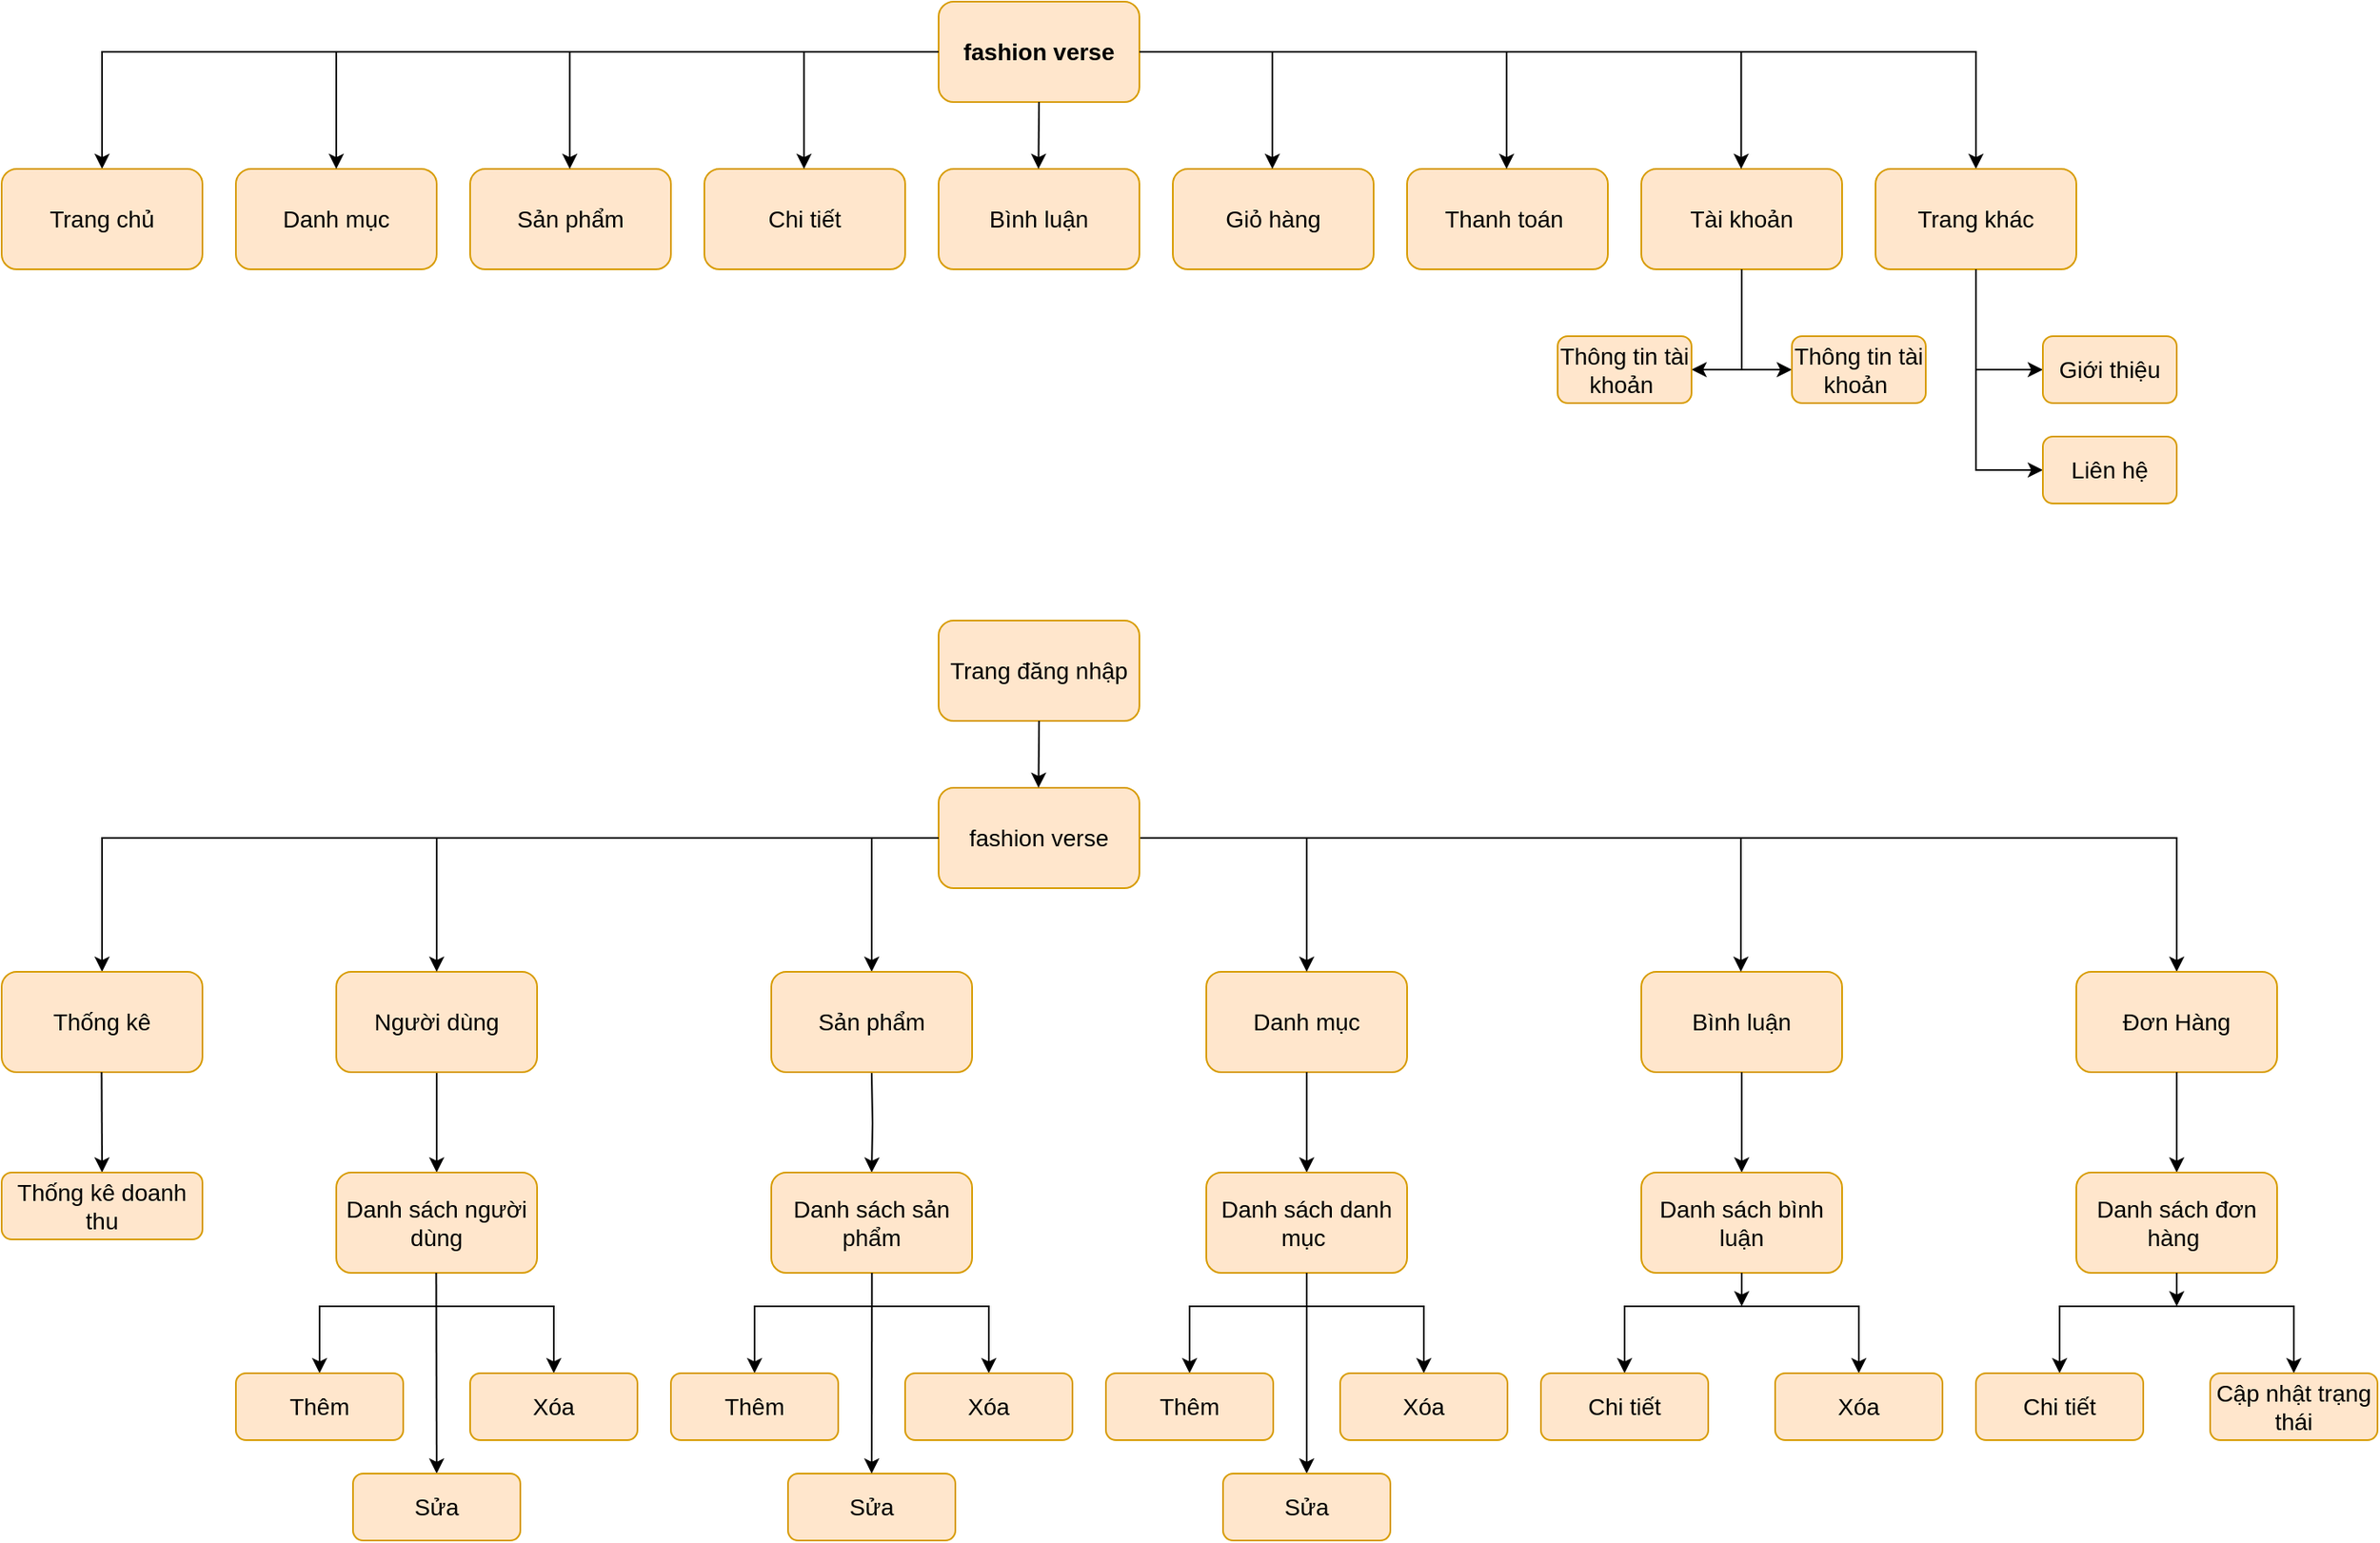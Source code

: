 <mxfile version="25.0.3">
  <diagram id="prtHgNgQTEPvFCAcTncT" name="Page-1">
    <mxGraphModel dx="1744" dy="911" grid="1" gridSize="10" guides="1" tooltips="1" connect="1" arrows="1" fold="1" page="1" pageScale="1" pageWidth="3300" pageHeight="4681" background="none" math="0" shadow="0">
      <root>
        <mxCell id="0" />
        <mxCell id="1" parent="0" />
        <mxCell id="NhmMuveX9BDLbL9c3R6i-1" value="fashion verse" style="rounded=1;whiteSpace=wrap;html=1;labelBackgroundColor=none;fillColor=#ffe6cc;strokeColor=#d79b00;fontStyle=1;fontSize=14;align=center;" parent="1" vertex="1">
          <mxGeometry x="580" y="20" width="120" height="60" as="geometry" />
        </mxCell>
        <mxCell id="NhmMuveX9BDLbL9c3R6i-2" value="" style="endArrow=classic;html=1;rounded=0;exitX=0;exitY=0.5;exitDx=0;exitDy=0;entryX=0.5;entryY=0;entryDx=0;entryDy=0;labelBackgroundColor=none;fontColor=default;fontSize=14;align=center;" parent="1" source="NhmMuveX9BDLbL9c3R6i-1" target="NhmMuveX9BDLbL9c3R6i-3" edge="1">
          <mxGeometry width="50" height="50" relative="1" as="geometry">
            <mxPoint x="280" y="180" as="sourcePoint" />
            <mxPoint x="40" y="120" as="targetPoint" />
            <Array as="points">
              <mxPoint x="80" y="50" />
            </Array>
          </mxGeometry>
        </mxCell>
        <mxCell id="NhmMuveX9BDLbL9c3R6i-3" value="Trang chủ" style="rounded=1;whiteSpace=wrap;html=1;labelBackgroundColor=none;fillColor=#ffe6cc;strokeColor=#d79b00;fontSize=14;align=center;" parent="1" vertex="1">
          <mxGeometry x="20" y="120" width="120" height="60" as="geometry" />
        </mxCell>
        <mxCell id="NhmMuveX9BDLbL9c3R6i-4" value="Sản phẩm" style="rounded=1;whiteSpace=wrap;html=1;labelBackgroundColor=none;fillColor=#ffe6cc;strokeColor=#d79b00;fontSize=14;align=center;" parent="1" vertex="1">
          <mxGeometry x="300" y="120" width="120" height="60" as="geometry" />
        </mxCell>
        <mxCell id="NhmMuveX9BDLbL9c3R6i-5" value="Danh mục" style="rounded=1;whiteSpace=wrap;html=1;labelBackgroundColor=none;fillColor=#ffe6cc;strokeColor=#d79b00;fontSize=14;align=center;" parent="1" vertex="1">
          <mxGeometry x="160" y="120" width="120" height="60" as="geometry" />
        </mxCell>
        <mxCell id="NhmMuveX9BDLbL9c3R6i-6" value="Chi tiết" style="rounded=1;whiteSpace=wrap;html=1;labelBackgroundColor=none;fillColor=#ffe6cc;strokeColor=#d79b00;fontSize=14;align=center;" parent="1" vertex="1">
          <mxGeometry x="440" y="120" width="120" height="60" as="geometry" />
        </mxCell>
        <mxCell id="NhmMuveX9BDLbL9c3R6i-7" value="Bình luận" style="rounded=1;whiteSpace=wrap;html=1;labelBackgroundColor=none;fillColor=#ffe6cc;strokeColor=#d79b00;fontSize=14;align=center;" parent="1" vertex="1">
          <mxGeometry x="580" y="120" width="120" height="60" as="geometry" />
        </mxCell>
        <mxCell id="NhmMuveX9BDLbL9c3R6i-8" value="Giỏ hàng" style="rounded=1;whiteSpace=wrap;html=1;labelBackgroundColor=none;fillColor=#ffe6cc;strokeColor=#d79b00;fontSize=14;align=center;" parent="1" vertex="1">
          <mxGeometry x="720" y="120" width="120" height="60" as="geometry" />
        </mxCell>
        <mxCell id="NhmMuveX9BDLbL9c3R6i-9" value="Thanh toán&amp;nbsp;" style="rounded=1;whiteSpace=wrap;html=1;labelBackgroundColor=none;fillColor=#ffe6cc;strokeColor=#d79b00;fontSize=14;align=center;" parent="1" vertex="1">
          <mxGeometry x="860" y="120" width="120" height="60" as="geometry" />
        </mxCell>
        <mxCell id="NhmMuveX9BDLbL9c3R6i-11" value="&lt;span style=&quot;&quot;&gt;Tài khoản&lt;/span&gt;" style="rounded=1;whiteSpace=wrap;html=1;labelBackgroundColor=none;fillColor=#ffe6cc;strokeColor=#d79b00;fontSize=14;align=center;" parent="1" vertex="1">
          <mxGeometry x="1000" y="120" width="120" height="60" as="geometry" />
        </mxCell>
        <mxCell id="NhmMuveX9BDLbL9c3R6i-14" value="" style="endArrow=classic;html=1;rounded=0;entryX=0.5;entryY=0;entryDx=0;entryDy=0;labelBackgroundColor=none;fontColor=default;fontSize=14;align=center;" parent="1" target="NhmMuveX9BDLbL9c3R6i-5" edge="1">
          <mxGeometry width="50" height="50" relative="1" as="geometry">
            <mxPoint x="220" y="50" as="sourcePoint" />
            <mxPoint x="600" y="140" as="targetPoint" />
          </mxGeometry>
        </mxCell>
        <mxCell id="NhmMuveX9BDLbL9c3R6i-15" value="" style="endArrow=classic;html=1;rounded=0;entryX=0.5;entryY=0;entryDx=0;entryDy=0;labelBackgroundColor=none;fontColor=default;fontSize=14;align=center;" parent="1" edge="1">
          <mxGeometry width="50" height="50" relative="1" as="geometry">
            <mxPoint x="359.55" y="50" as="sourcePoint" />
            <mxPoint x="359.55" y="120" as="targetPoint" />
          </mxGeometry>
        </mxCell>
        <mxCell id="NhmMuveX9BDLbL9c3R6i-16" value="" style="endArrow=classic;html=1;rounded=0;entryX=0.5;entryY=0;entryDx=0;entryDy=0;labelBackgroundColor=none;fontColor=default;fontSize=14;align=center;" parent="1" edge="1">
          <mxGeometry width="50" height="50" relative="1" as="geometry">
            <mxPoint x="499.55" y="50" as="sourcePoint" />
            <mxPoint x="499.55" y="120" as="targetPoint" />
          </mxGeometry>
        </mxCell>
        <mxCell id="NhmMuveX9BDLbL9c3R6i-17" value="" style="endArrow=classic;html=1;rounded=0;entryX=0.5;entryY=0;entryDx=0;entryDy=0;labelBackgroundColor=none;fontColor=default;fontSize=14;align=center;" parent="1" edge="1">
          <mxGeometry width="50" height="50" relative="1" as="geometry">
            <mxPoint x="640" y="80" as="sourcePoint" />
            <mxPoint x="639.69" y="120" as="targetPoint" />
          </mxGeometry>
        </mxCell>
        <mxCell id="NhmMuveX9BDLbL9c3R6i-18" value="" style="endArrow=classic;html=1;rounded=0;exitX=1;exitY=0.5;exitDx=0;exitDy=0;entryX=0.5;entryY=0;entryDx=0;entryDy=0;labelBackgroundColor=none;fontColor=default;fontSize=14;align=center;" parent="1" source="NhmMuveX9BDLbL9c3R6i-1" target="NhmMuveX9BDLbL9c3R6i-22" edge="1">
          <mxGeometry width="50" height="50" relative="1" as="geometry">
            <mxPoint x="590" y="60" as="sourcePoint" />
            <mxPoint x="90" y="130" as="targetPoint" />
            <Array as="points">
              <mxPoint x="1200" y="50" />
            </Array>
          </mxGeometry>
        </mxCell>
        <mxCell id="NhmMuveX9BDLbL9c3R6i-19" value="" style="endArrow=classic;html=1;rounded=0;entryX=0.5;entryY=0;entryDx=0;entryDy=0;labelBackgroundColor=none;fontColor=default;fontSize=14;align=center;" parent="1" edge="1">
          <mxGeometry width="50" height="50" relative="1" as="geometry">
            <mxPoint x="779.47" y="50" as="sourcePoint" />
            <mxPoint x="779.47" y="120" as="targetPoint" />
          </mxGeometry>
        </mxCell>
        <mxCell id="NhmMuveX9BDLbL9c3R6i-21" value="" style="endArrow=classic;html=1;rounded=0;entryX=0.5;entryY=0;entryDx=0;entryDy=0;labelBackgroundColor=none;fontColor=default;fontSize=14;align=center;" parent="1" edge="1">
          <mxGeometry width="50" height="50" relative="1" as="geometry">
            <mxPoint x="919.47" y="50" as="sourcePoint" />
            <mxPoint x="919.47" y="120" as="targetPoint" />
          </mxGeometry>
        </mxCell>
        <mxCell id="NhmMuveX9BDLbL9c3R6i-22" value="&lt;div style=&quot;&quot;&gt;&lt;span style=&quot;background-color: initial;&quot;&gt;Trang khác&lt;/span&gt;&lt;/div&gt;" style="rounded=1;whiteSpace=wrap;html=1;labelBackgroundColor=none;fillColor=#ffe6cc;strokeColor=#d79b00;fontSize=14;align=center;" parent="1" vertex="1">
          <mxGeometry x="1140" y="120" width="120" height="60" as="geometry" />
        </mxCell>
        <mxCell id="NhmMuveX9BDLbL9c3R6i-23" value="" style="endArrow=classic;html=1;rounded=0;entryX=0.5;entryY=0;entryDx=0;entryDy=0;labelBackgroundColor=none;fontColor=default;fontSize=14;align=center;" parent="1" edge="1">
          <mxGeometry width="50" height="50" relative="1" as="geometry">
            <mxPoint x="1059.7" y="50" as="sourcePoint" />
            <mxPoint x="1059.7" y="120" as="targetPoint" />
          </mxGeometry>
        </mxCell>
        <mxCell id="P_rpxnQvKxFGcnmbpjbn-1" value="" style="endArrow=classic;html=1;rounded=0;exitX=0.5;exitY=1;exitDx=0;exitDy=0;entryX=0;entryY=0.5;entryDx=0;entryDy=0;fontSize=14;align=center;" edge="1" parent="1" source="NhmMuveX9BDLbL9c3R6i-22" target="P_rpxnQvKxFGcnmbpjbn-2">
          <mxGeometry width="50" height="50" relative="1" as="geometry">
            <mxPoint x="1200" y="220" as="sourcePoint" />
            <mxPoint x="1200" y="280" as="targetPoint" />
            <Array as="points">
              <mxPoint x="1200" y="240" />
            </Array>
          </mxGeometry>
        </mxCell>
        <mxCell id="P_rpxnQvKxFGcnmbpjbn-2" value="&lt;div style=&quot;&quot;&gt;&lt;span style=&quot;background-color: initial;&quot;&gt;Giới thiệu&lt;/span&gt;&lt;/div&gt;" style="rounded=1;whiteSpace=wrap;html=1;labelBackgroundColor=none;fillColor=#ffe6cc;strokeColor=#d79b00;fontSize=14;align=center;" vertex="1" parent="1">
          <mxGeometry x="1240" y="220" width="80" height="40" as="geometry" />
        </mxCell>
        <mxCell id="P_rpxnQvKxFGcnmbpjbn-3" value="" style="endArrow=classic;html=1;rounded=0;entryX=0;entryY=0.5;entryDx=0;entryDy=0;fontSize=14;align=center;" edge="1" parent="1" target="P_rpxnQvKxFGcnmbpjbn-4">
          <mxGeometry width="50" height="50" relative="1" as="geometry">
            <mxPoint x="1200" y="240" as="sourcePoint" />
            <mxPoint x="1199.82" y="340" as="targetPoint" />
            <Array as="points">
              <mxPoint x="1200" y="300" />
            </Array>
          </mxGeometry>
        </mxCell>
        <mxCell id="P_rpxnQvKxFGcnmbpjbn-4" value="Liên hệ" style="rounded=1;whiteSpace=wrap;html=1;labelBackgroundColor=none;fillColor=#ffe6cc;strokeColor=#d79b00;fontSize=14;align=center;" vertex="1" parent="1">
          <mxGeometry x="1240" y="280" width="80" height="40" as="geometry" />
        </mxCell>
        <mxCell id="P_rpxnQvKxFGcnmbpjbn-87" value="" style="edgeStyle=orthogonalEdgeStyle;rounded=0;orthogonalLoop=1;jettySize=auto;html=1;entryX=0.5;entryY=0;entryDx=0;entryDy=0;exitX=0.5;exitY=1;exitDx=0;exitDy=0;fontSize=14;align=center;" edge="1" parent="1" source="P_rpxnQvKxFGcnmbpjbn-29" target="P_rpxnQvKxFGcnmbpjbn-60">
          <mxGeometry relative="1" as="geometry">
            <mxPoint x="360" y="660" as="sourcePoint" />
          </mxGeometry>
        </mxCell>
        <mxCell id="P_rpxnQvKxFGcnmbpjbn-29" value="Người dùng" style="rounded=1;whiteSpace=wrap;html=1;labelBackgroundColor=none;fillColor=#ffe6cc;strokeColor=#d79b00;fontSize=14;align=center;" vertex="1" parent="1">
          <mxGeometry x="220" y="600" width="120" height="60" as="geometry" />
        </mxCell>
        <mxCell id="P_rpxnQvKxFGcnmbpjbn-33" value="Danh mục" style="rounded=1;whiteSpace=wrap;html=1;labelBackgroundColor=none;fillColor=#ffe6cc;strokeColor=#d79b00;fontSize=14;align=center;" vertex="1" parent="1">
          <mxGeometry x="740" y="600" width="120" height="60" as="geometry" />
        </mxCell>
        <mxCell id="P_rpxnQvKxFGcnmbpjbn-35" value="&lt;span style=&quot;&quot;&gt;Bình luận&lt;/span&gt;" style="rounded=1;whiteSpace=wrap;html=1;labelBackgroundColor=none;fillColor=#ffe6cc;strokeColor=#d79b00;fontSize=14;align=center;" vertex="1" parent="1">
          <mxGeometry x="1000" y="600" width="120" height="60" as="geometry" />
        </mxCell>
        <mxCell id="P_rpxnQvKxFGcnmbpjbn-37" value="" style="endArrow=classic;html=1;rounded=0;entryX=0.5;entryY=0;entryDx=0;entryDy=0;labelBackgroundColor=none;fontColor=default;fontSize=14;align=center;" edge="1" parent="1" target="P_rpxnQvKxFGcnmbpjbn-29">
          <mxGeometry width="50" height="50" relative="1" as="geometry">
            <mxPoint x="280" y="520" as="sourcePoint" />
            <mxPoint x="359.55" y="590" as="targetPoint" />
          </mxGeometry>
        </mxCell>
        <mxCell id="P_rpxnQvKxFGcnmbpjbn-38" value="" style="endArrow=classic;html=1;rounded=0;entryX=0.5;entryY=0;entryDx=0;entryDy=0;labelBackgroundColor=none;fontColor=default;fontSize=14;align=center;" edge="1" parent="1" target="P_rpxnQvKxFGcnmbpjbn-103">
          <mxGeometry width="50" height="50" relative="1" as="geometry">
            <mxPoint x="540" y="520" as="sourcePoint" />
            <mxPoint x="499.55" y="590" as="targetPoint" />
          </mxGeometry>
        </mxCell>
        <mxCell id="P_rpxnQvKxFGcnmbpjbn-40" value="" style="endArrow=classic;html=1;rounded=0;exitX=1;exitY=0.5;exitDx=0;exitDy=0;entryX=0.5;entryY=0;entryDx=0;entryDy=0;labelBackgroundColor=none;fontColor=default;fontSize=14;align=center;" edge="1" parent="1" target="P_rpxnQvKxFGcnmbpjbn-141">
          <mxGeometry width="50" height="50" relative="1" as="geometry">
            <mxPoint x="700" y="520" as="sourcePoint" />
            <mxPoint x="90" y="600" as="targetPoint" />
            <Array as="points">
              <mxPoint x="1320" y="520" />
            </Array>
          </mxGeometry>
        </mxCell>
        <mxCell id="P_rpxnQvKxFGcnmbpjbn-41" value="" style="endArrow=classic;html=1;rounded=0;entryX=0.5;entryY=0;entryDx=0;entryDy=0;labelBackgroundColor=none;fontColor=default;fontSize=14;align=center;" edge="1" parent="1" target="P_rpxnQvKxFGcnmbpjbn-33">
          <mxGeometry width="50" height="50" relative="1" as="geometry">
            <mxPoint x="800" y="520" as="sourcePoint" />
            <mxPoint x="779.47" y="590" as="targetPoint" />
          </mxGeometry>
        </mxCell>
        <mxCell id="P_rpxnQvKxFGcnmbpjbn-49" value="fashion verse" style="rounded=1;whiteSpace=wrap;html=1;labelBackgroundColor=none;fillColor=#ffe6cc;strokeColor=#d79b00;fontSize=14;align=center;" vertex="1" parent="1">
          <mxGeometry x="580" y="490" width="120" height="60" as="geometry" />
        </mxCell>
        <mxCell id="P_rpxnQvKxFGcnmbpjbn-50" value="Trang đăng nhập" style="rounded=1;whiteSpace=wrap;html=1;labelBackgroundColor=none;fillColor=#ffe6cc;strokeColor=#d79b00;fontSize=14;align=center;" vertex="1" parent="1">
          <mxGeometry x="580" y="390" width="120" height="60" as="geometry" />
        </mxCell>
        <mxCell id="P_rpxnQvKxFGcnmbpjbn-51" value="" style="endArrow=classic;html=1;rounded=0;entryX=0.5;entryY=0;entryDx=0;entryDy=0;labelBackgroundColor=none;fontColor=default;fontSize=14;align=center;" edge="1" parent="1">
          <mxGeometry width="50" height="50" relative="1" as="geometry">
            <mxPoint x="640.03" y="450" as="sourcePoint" />
            <mxPoint x="639.72" y="490" as="targetPoint" />
          </mxGeometry>
        </mxCell>
        <mxCell id="P_rpxnQvKxFGcnmbpjbn-53" value="" style="endArrow=classic;html=1;rounded=0;exitX=0;exitY=0.5;exitDx=0;exitDy=0;labelBackgroundColor=none;fontColor=default;fontSize=14;align=center;" edge="1" parent="1" source="P_rpxnQvKxFGcnmbpjbn-49">
          <mxGeometry width="50" height="50" relative="1" as="geometry">
            <mxPoint x="140" y="480" as="sourcePoint" />
            <mxPoint x="80" y="600" as="targetPoint" />
            <Array as="points">
              <mxPoint x="80" y="520" />
            </Array>
          </mxGeometry>
        </mxCell>
        <mxCell id="P_rpxnQvKxFGcnmbpjbn-54" value="Thống kê" style="rounded=1;whiteSpace=wrap;html=1;labelBackgroundColor=none;fillColor=#ffe6cc;strokeColor=#d79b00;fontSize=14;align=center;" vertex="1" parent="1">
          <mxGeometry x="20" y="600" width="120" height="60" as="geometry" />
        </mxCell>
        <mxCell id="P_rpxnQvKxFGcnmbpjbn-56" value="" style="endArrow=classic;html=1;rounded=0;labelBackgroundColor=none;fontColor=default;fontSize=14;align=center;" edge="1" parent="1">
          <mxGeometry width="50" height="50" relative="1" as="geometry">
            <mxPoint x="79.72" y="660" as="sourcePoint" />
            <mxPoint x="80" y="720" as="targetPoint" />
          </mxGeometry>
        </mxCell>
        <mxCell id="P_rpxnQvKxFGcnmbpjbn-57" value="Thống kê doanh thu" style="rounded=1;whiteSpace=wrap;html=1;labelBackgroundColor=none;fillColor=#ffe6cc;strokeColor=#d79b00;fontSize=14;align=center;" vertex="1" parent="1">
          <mxGeometry x="20" y="720" width="120" height="40" as="geometry" />
        </mxCell>
        <mxCell id="P_rpxnQvKxFGcnmbpjbn-60" value="Danh sách người dùng" style="rounded=1;whiteSpace=wrap;html=1;labelBackgroundColor=none;fillColor=#ffe6cc;strokeColor=#d79b00;fontSize=14;align=center;" vertex="1" parent="1">
          <mxGeometry x="220" y="720" width="120" height="60" as="geometry" />
        </mxCell>
        <mxCell id="P_rpxnQvKxFGcnmbpjbn-61" value="" style="endArrow=classic;html=1;rounded=0;labelBackgroundColor=none;fontColor=default;fontSize=14;align=center;" edge="1" parent="1">
          <mxGeometry width="50" height="50" relative="1" as="geometry">
            <mxPoint x="279.72" y="780" as="sourcePoint" />
            <mxPoint x="280" y="900" as="targetPoint" />
          </mxGeometry>
        </mxCell>
        <mxCell id="P_rpxnQvKxFGcnmbpjbn-63" value="" style="endArrow=classic;html=1;rounded=0;labelBackgroundColor=none;fontColor=default;entryX=0.5;entryY=0;entryDx=0;entryDy=0;fontSize=14;align=center;" edge="1" parent="1" target="P_rpxnQvKxFGcnmbpjbn-64">
          <mxGeometry width="50" height="50" relative="1" as="geometry">
            <mxPoint x="280" y="800" as="sourcePoint" />
            <mxPoint x="160" y="840" as="targetPoint" />
            <Array as="points">
              <mxPoint x="210" y="800" />
            </Array>
          </mxGeometry>
        </mxCell>
        <mxCell id="P_rpxnQvKxFGcnmbpjbn-64" value="Thêm" style="rounded=1;whiteSpace=wrap;html=1;labelBackgroundColor=none;fillColor=#ffe6cc;strokeColor=#d79b00;fontSize=14;align=center;" vertex="1" parent="1">
          <mxGeometry x="160" y="840" width="100" height="40" as="geometry" />
        </mxCell>
        <mxCell id="P_rpxnQvKxFGcnmbpjbn-66" value="Sửa" style="rounded=1;whiteSpace=wrap;html=1;labelBackgroundColor=none;fillColor=#ffe6cc;strokeColor=#d79b00;fontSize=14;align=center;" vertex="1" parent="1">
          <mxGeometry x="230" y="900" width="100" height="40" as="geometry" />
        </mxCell>
        <mxCell id="P_rpxnQvKxFGcnmbpjbn-67" value="" style="endArrow=classic;html=1;rounded=0;labelBackgroundColor=none;fontColor=default;entryX=0.5;entryY=0;entryDx=0;entryDy=0;fontSize=14;align=center;" edge="1" parent="1" target="P_rpxnQvKxFGcnmbpjbn-69">
          <mxGeometry width="50" height="50" relative="1" as="geometry">
            <mxPoint x="280" y="800" as="sourcePoint" />
            <mxPoint x="400.988" y="880" as="targetPoint" />
            <Array as="points">
              <mxPoint x="350" y="800" />
            </Array>
          </mxGeometry>
        </mxCell>
        <mxCell id="P_rpxnQvKxFGcnmbpjbn-69" value="Xóa" style="rounded=1;whiteSpace=wrap;html=1;labelBackgroundColor=none;fillColor=#ffe6cc;strokeColor=#d79b00;fontSize=14;align=center;" vertex="1" parent="1">
          <mxGeometry x="300" y="840" width="100" height="40" as="geometry" />
        </mxCell>
        <mxCell id="P_rpxnQvKxFGcnmbpjbn-96" value="" style="endArrow=classic;html=1;rounded=0;labelBackgroundColor=none;fontColor=default;entryX=0.5;entryY=0;entryDx=0;entryDy=0;fontSize=14;align=center;" edge="1" parent="1" target="P_rpxnQvKxFGcnmbpjbn-97">
          <mxGeometry width="50" height="50" relative="1" as="geometry">
            <mxPoint x="540" y="800" as="sourcePoint" />
            <mxPoint x="420" y="840" as="targetPoint" />
            <Array as="points">
              <mxPoint x="470" y="800" />
            </Array>
          </mxGeometry>
        </mxCell>
        <mxCell id="P_rpxnQvKxFGcnmbpjbn-97" value="Thêm" style="rounded=1;whiteSpace=wrap;html=1;labelBackgroundColor=none;fillColor=#ffe6cc;strokeColor=#d79b00;fontSize=14;align=center;" vertex="1" parent="1">
          <mxGeometry x="420" y="840" width="100" height="40" as="geometry" />
        </mxCell>
        <mxCell id="P_rpxnQvKxFGcnmbpjbn-98" value="Sửa" style="rounded=1;whiteSpace=wrap;html=1;labelBackgroundColor=none;fillColor=#ffe6cc;strokeColor=#d79b00;fontSize=14;align=center;" vertex="1" parent="1">
          <mxGeometry x="490" y="900" width="100" height="40" as="geometry" />
        </mxCell>
        <mxCell id="P_rpxnQvKxFGcnmbpjbn-99" value="" style="endArrow=classic;html=1;rounded=0;labelBackgroundColor=none;fontColor=default;entryX=0.5;entryY=0;entryDx=0;entryDy=0;fontSize=14;align=center;" edge="1" parent="1" target="P_rpxnQvKxFGcnmbpjbn-100">
          <mxGeometry width="50" height="50" relative="1" as="geometry">
            <mxPoint x="540" y="800" as="sourcePoint" />
            <mxPoint x="660.988" y="880" as="targetPoint" />
            <Array as="points">
              <mxPoint x="610" y="800" />
            </Array>
          </mxGeometry>
        </mxCell>
        <mxCell id="P_rpxnQvKxFGcnmbpjbn-100" value="Xóa" style="rounded=1;whiteSpace=wrap;html=1;labelBackgroundColor=none;fillColor=#ffe6cc;strokeColor=#d79b00;fontSize=14;align=center;" vertex="1" parent="1">
          <mxGeometry x="560" y="840" width="100" height="40" as="geometry" />
        </mxCell>
        <mxCell id="P_rpxnQvKxFGcnmbpjbn-101" value="" style="edgeStyle=orthogonalEdgeStyle;rounded=0;orthogonalLoop=1;jettySize=auto;html=1;entryX=0.5;entryY=0;entryDx=0;entryDy=0;exitX=0.5;exitY=1;exitDx=0;exitDy=0;fontSize=14;align=center;" edge="1" parent="1" target="P_rpxnQvKxFGcnmbpjbn-102">
          <mxGeometry relative="1" as="geometry">
            <mxPoint x="540" y="660" as="sourcePoint" />
          </mxGeometry>
        </mxCell>
        <mxCell id="P_rpxnQvKxFGcnmbpjbn-102" value="Danh sách sản phẩm" style="rounded=1;whiteSpace=wrap;html=1;labelBackgroundColor=none;fillColor=#ffe6cc;strokeColor=#d79b00;fontSize=14;align=center;" vertex="1" parent="1">
          <mxGeometry x="480" y="720" width="120" height="60" as="geometry" />
        </mxCell>
        <mxCell id="P_rpxnQvKxFGcnmbpjbn-103" value="Sản phẩm" style="rounded=1;whiteSpace=wrap;html=1;labelBackgroundColor=none;fillColor=#ffe6cc;strokeColor=#d79b00;fontSize=14;align=center;" vertex="1" parent="1">
          <mxGeometry x="480" y="600" width="120" height="60" as="geometry" />
        </mxCell>
        <mxCell id="P_rpxnQvKxFGcnmbpjbn-104" value="" style="endArrow=classic;html=1;rounded=0;labelBackgroundColor=none;fontColor=default;exitX=0.5;exitY=1;exitDx=0;exitDy=0;entryX=0.5;entryY=0;entryDx=0;entryDy=0;fontSize=14;align=center;" edge="1" parent="1" target="P_rpxnQvKxFGcnmbpjbn-98">
          <mxGeometry width="50" height="50" relative="1" as="geometry">
            <mxPoint x="540.17" y="780" as="sourcePoint" />
            <mxPoint x="530" y="880" as="targetPoint" />
          </mxGeometry>
        </mxCell>
        <mxCell id="P_rpxnQvKxFGcnmbpjbn-105" value="" style="edgeStyle=orthogonalEdgeStyle;rounded=0;orthogonalLoop=1;jettySize=auto;html=1;exitX=0.5;exitY=1;exitDx=0;exitDy=0;entryX=0.5;entryY=0;entryDx=0;entryDy=0;fontSize=14;align=center;" edge="1" parent="1" source="P_rpxnQvKxFGcnmbpjbn-33" target="P_rpxnQvKxFGcnmbpjbn-106">
          <mxGeometry relative="1" as="geometry">
            <mxPoint x="870" y="660" as="sourcePoint" />
            <mxPoint x="800" y="710" as="targetPoint" />
            <Array as="points" />
          </mxGeometry>
        </mxCell>
        <mxCell id="P_rpxnQvKxFGcnmbpjbn-106" value="Danh sách danh mục&amp;nbsp;" style="rounded=1;whiteSpace=wrap;html=1;labelBackgroundColor=none;fillColor=#ffe6cc;strokeColor=#d79b00;fontSize=14;align=center;" vertex="1" parent="1">
          <mxGeometry x="740" y="720" width="120" height="60" as="geometry" />
        </mxCell>
        <mxCell id="P_rpxnQvKxFGcnmbpjbn-123" value="" style="endArrow=classic;html=1;rounded=0;labelBackgroundColor=none;fontColor=default;entryX=0.5;entryY=0;entryDx=0;entryDy=0;fontSize=14;align=center;" edge="1" parent="1" target="P_rpxnQvKxFGcnmbpjbn-124">
          <mxGeometry width="50" height="50" relative="1" as="geometry">
            <mxPoint x="800" y="800" as="sourcePoint" />
            <mxPoint x="680" y="840" as="targetPoint" />
            <Array as="points">
              <mxPoint x="730" y="800" />
            </Array>
          </mxGeometry>
        </mxCell>
        <mxCell id="P_rpxnQvKxFGcnmbpjbn-124" value="Thêm" style="rounded=1;whiteSpace=wrap;html=1;labelBackgroundColor=none;fillColor=#ffe6cc;strokeColor=#d79b00;fontSize=14;align=center;" vertex="1" parent="1">
          <mxGeometry x="680" y="840" width="100" height="40" as="geometry" />
        </mxCell>
        <mxCell id="P_rpxnQvKxFGcnmbpjbn-126" value="" style="endArrow=classic;html=1;rounded=0;labelBackgroundColor=none;fontColor=default;entryX=0.5;entryY=0;entryDx=0;entryDy=0;fontSize=14;align=center;" edge="1" parent="1" target="P_rpxnQvKxFGcnmbpjbn-127">
          <mxGeometry width="50" height="50" relative="1" as="geometry">
            <mxPoint x="800" y="800" as="sourcePoint" />
            <mxPoint x="920.988" y="880" as="targetPoint" />
            <Array as="points">
              <mxPoint x="870" y="800" />
            </Array>
          </mxGeometry>
        </mxCell>
        <mxCell id="P_rpxnQvKxFGcnmbpjbn-127" value="Xóa" style="rounded=1;whiteSpace=wrap;html=1;labelBackgroundColor=none;fillColor=#ffe6cc;strokeColor=#d79b00;fontSize=14;align=center;" vertex="1" parent="1">
          <mxGeometry x="820" y="840" width="100" height="40" as="geometry" />
        </mxCell>
        <mxCell id="P_rpxnQvKxFGcnmbpjbn-128" value="" style="endArrow=classic;html=1;rounded=0;labelBackgroundColor=none;fontColor=default;fontSize=14;align=center;entryX=0.5;entryY=0;entryDx=0;entryDy=0;" edge="1" parent="1" target="P_rpxnQvKxFGcnmbpjbn-151">
          <mxGeometry width="50" height="50" relative="1" as="geometry">
            <mxPoint x="800" y="780" as="sourcePoint" />
            <mxPoint x="800" y="870" as="targetPoint" />
          </mxGeometry>
        </mxCell>
        <mxCell id="P_rpxnQvKxFGcnmbpjbn-130" value="" style="edgeStyle=orthogonalEdgeStyle;rounded=0;orthogonalLoop=1;jettySize=auto;html=1;entryX=0.5;entryY=0;entryDx=0;entryDy=0;fontSize=14;align=center;exitX=0.5;exitY=1;exitDx=0;exitDy=0;" edge="1" parent="1" target="P_rpxnQvKxFGcnmbpjbn-131" source="P_rpxnQvKxFGcnmbpjbn-35">
          <mxGeometry relative="1" as="geometry">
            <mxPoint x="1080" y="680" as="sourcePoint" />
            <mxPoint x="1060" y="710" as="targetPoint" />
            <Array as="points" />
          </mxGeometry>
        </mxCell>
        <mxCell id="P_rpxnQvKxFGcnmbpjbn-131" value="Danh sách bình luận" style="rounded=1;whiteSpace=wrap;html=1;labelBackgroundColor=none;fillColor=#ffe6cc;strokeColor=#d79b00;fontSize=14;align=center;" vertex="1" parent="1">
          <mxGeometry x="1000" y="720" width="120" height="60" as="geometry" />
        </mxCell>
        <mxCell id="P_rpxnQvKxFGcnmbpjbn-132" value="" style="endArrow=classic;html=1;rounded=0;labelBackgroundColor=none;fontColor=default;entryX=0.5;entryY=0;entryDx=0;entryDy=0;fontSize=14;align=center;" edge="1" parent="1" target="P_rpxnQvKxFGcnmbpjbn-133">
          <mxGeometry width="50" height="50" relative="1" as="geometry">
            <mxPoint x="1060" y="800" as="sourcePoint" />
            <mxPoint x="940" y="840" as="targetPoint" />
            <Array as="points">
              <mxPoint x="990" y="800" />
            </Array>
          </mxGeometry>
        </mxCell>
        <mxCell id="P_rpxnQvKxFGcnmbpjbn-133" value="Chi tiết" style="rounded=1;whiteSpace=wrap;html=1;labelBackgroundColor=none;fillColor=#ffe6cc;strokeColor=#d79b00;fontSize=14;align=center;" vertex="1" parent="1">
          <mxGeometry x="940" y="840" width="100" height="40" as="geometry" />
        </mxCell>
        <mxCell id="P_rpxnQvKxFGcnmbpjbn-134" value="" style="endArrow=classic;html=1;rounded=0;labelBackgroundColor=none;fontColor=default;entryX=0.5;entryY=0;entryDx=0;entryDy=0;fontSize=14;align=center;" edge="1" parent="1" target="P_rpxnQvKxFGcnmbpjbn-135">
          <mxGeometry width="50" height="50" relative="1" as="geometry">
            <mxPoint x="1060" y="800" as="sourcePoint" />
            <mxPoint x="1180.988" y="880" as="targetPoint" />
            <Array as="points">
              <mxPoint x="1130" y="800" />
            </Array>
          </mxGeometry>
        </mxCell>
        <mxCell id="P_rpxnQvKxFGcnmbpjbn-135" value="Xóa" style="rounded=1;whiteSpace=wrap;html=1;labelBackgroundColor=none;fillColor=#ffe6cc;strokeColor=#d79b00;fontSize=14;align=center;" vertex="1" parent="1">
          <mxGeometry x="1080" y="840" width="100" height="40" as="geometry" />
        </mxCell>
        <mxCell id="P_rpxnQvKxFGcnmbpjbn-136" value="" style="endArrow=classic;html=1;rounded=0;labelBackgroundColor=none;fontColor=default;fontSize=14;align=center;" edge="1" parent="1">
          <mxGeometry width="50" height="50" relative="1" as="geometry">
            <mxPoint x="1060" y="780" as="sourcePoint" />
            <mxPoint x="1060" y="800" as="targetPoint" />
          </mxGeometry>
        </mxCell>
        <mxCell id="P_rpxnQvKxFGcnmbpjbn-137" value="" style="endArrow=classic;html=1;rounded=0;exitX=0.5;exitY=1;exitDx=0;exitDy=0;entryX=1;entryY=0.5;entryDx=0;entryDy=0;fontSize=14;align=center;" edge="1" parent="1" target="P_rpxnQvKxFGcnmbpjbn-138">
          <mxGeometry width="50" height="50" relative="1" as="geometry">
            <mxPoint x="1060" y="180" as="sourcePoint" />
            <mxPoint x="1030" y="240" as="targetPoint" />
            <Array as="points">
              <mxPoint x="1060" y="240" />
            </Array>
          </mxGeometry>
        </mxCell>
        <mxCell id="P_rpxnQvKxFGcnmbpjbn-138" value="&lt;div&gt;&lt;span style=&quot;background-color: initial;&quot;&gt;Thông tin tài khoản&amp;nbsp;&lt;/span&gt;&lt;/div&gt;" style="rounded=1;whiteSpace=wrap;html=1;labelBackgroundColor=none;fillColor=#ffe6cc;strokeColor=#d79b00;align=center;fontSize=14;" vertex="1" parent="1">
          <mxGeometry x="950" y="220" width="80" height="40" as="geometry" />
        </mxCell>
        <mxCell id="P_rpxnQvKxFGcnmbpjbn-139" value="" style="endArrow=classic;html=1;rounded=0;entryX=0;entryY=0.5;entryDx=0;entryDy=0;entryPerimeter=0;fontSize=14;align=center;" edge="1" parent="1" target="P_rpxnQvKxFGcnmbpjbn-140">
          <mxGeometry width="50" height="50" relative="1" as="geometry">
            <mxPoint x="1060" y="240" as="sourcePoint" />
            <mxPoint x="1090" y="240" as="targetPoint" />
          </mxGeometry>
        </mxCell>
        <mxCell id="P_rpxnQvKxFGcnmbpjbn-140" value="&lt;div&gt;&lt;span style=&quot;background-color: initial;&quot;&gt;Thông tin tài khoản&amp;nbsp;&lt;/span&gt;&lt;/div&gt;" style="rounded=1;whiteSpace=wrap;html=1;labelBackgroundColor=none;fillColor=#ffe6cc;strokeColor=#d79b00;align=center;fontSize=14;" vertex="1" parent="1">
          <mxGeometry x="1090" y="220" width="80" height="40" as="geometry" />
        </mxCell>
        <mxCell id="P_rpxnQvKxFGcnmbpjbn-141" value="&lt;span style=&quot;&quot;&gt;Đơn Hàng&lt;/span&gt;" style="rounded=1;whiteSpace=wrap;html=1;labelBackgroundColor=none;fillColor=#ffe6cc;strokeColor=#d79b00;fontSize=14;align=center;" vertex="1" parent="1">
          <mxGeometry x="1260" y="600" width="120" height="60" as="geometry" />
        </mxCell>
        <mxCell id="P_rpxnQvKxFGcnmbpjbn-142" value="" style="edgeStyle=orthogonalEdgeStyle;rounded=0;orthogonalLoop=1;jettySize=auto;html=1;exitX=0.5;exitY=1;exitDx=0;exitDy=0;entryX=0.5;entryY=0;entryDx=0;entryDy=0;fontSize=14;align=center;" edge="1" parent="1" target="P_rpxnQvKxFGcnmbpjbn-143" source="P_rpxnQvKxFGcnmbpjbn-141">
          <mxGeometry relative="1" as="geometry">
            <mxPoint x="1320" y="650" as="sourcePoint" />
            <mxPoint x="1320" y="710" as="targetPoint" />
            <Array as="points" />
          </mxGeometry>
        </mxCell>
        <mxCell id="P_rpxnQvKxFGcnmbpjbn-143" value="Danh sách đơn hàng&amp;nbsp;" style="rounded=1;whiteSpace=wrap;html=1;labelBackgroundColor=none;fillColor=#ffe6cc;strokeColor=#d79b00;fontSize=14;align=center;" vertex="1" parent="1">
          <mxGeometry x="1260" y="720" width="120" height="60" as="geometry" />
        </mxCell>
        <mxCell id="P_rpxnQvKxFGcnmbpjbn-144" value="" style="endArrow=classic;html=1;rounded=0;labelBackgroundColor=none;fontColor=default;entryX=0.5;entryY=0;entryDx=0;entryDy=0;fontSize=14;align=center;" edge="1" parent="1" target="P_rpxnQvKxFGcnmbpjbn-145">
          <mxGeometry width="50" height="50" relative="1" as="geometry">
            <mxPoint x="1320" y="800" as="sourcePoint" />
            <mxPoint x="1200" y="840" as="targetPoint" />
            <Array as="points">
              <mxPoint x="1250" y="800" />
            </Array>
          </mxGeometry>
        </mxCell>
        <mxCell id="P_rpxnQvKxFGcnmbpjbn-145" value="Chi tiết" style="rounded=1;whiteSpace=wrap;html=1;labelBackgroundColor=none;fillColor=#ffe6cc;strokeColor=#d79b00;fontSize=14;align=center;" vertex="1" parent="1">
          <mxGeometry x="1200" y="840" width="100" height="40" as="geometry" />
        </mxCell>
        <mxCell id="P_rpxnQvKxFGcnmbpjbn-146" value="" style="endArrow=classic;html=1;rounded=0;labelBackgroundColor=none;fontColor=default;entryX=0.5;entryY=0;entryDx=0;entryDy=0;fontSize=14;align=center;" edge="1" parent="1" target="P_rpxnQvKxFGcnmbpjbn-147">
          <mxGeometry width="50" height="50" relative="1" as="geometry">
            <mxPoint x="1320" y="800" as="sourcePoint" />
            <mxPoint x="1440.988" y="880" as="targetPoint" />
            <Array as="points">
              <mxPoint x="1390" y="800" />
            </Array>
          </mxGeometry>
        </mxCell>
        <mxCell id="P_rpxnQvKxFGcnmbpjbn-147" value="Cập nhật trạng thái" style="rounded=1;whiteSpace=wrap;html=1;labelBackgroundColor=none;fillColor=#ffe6cc;strokeColor=#d79b00;fontSize=14;align=center;" vertex="1" parent="1">
          <mxGeometry x="1340" y="840" width="100" height="40" as="geometry" />
        </mxCell>
        <mxCell id="P_rpxnQvKxFGcnmbpjbn-148" value="" style="endArrow=classic;html=1;rounded=0;labelBackgroundColor=none;fontColor=default;fontSize=14;align=center;" edge="1" parent="1">
          <mxGeometry width="50" height="50" relative="1" as="geometry">
            <mxPoint x="1320" y="780" as="sourcePoint" />
            <mxPoint x="1320" y="800" as="targetPoint" />
          </mxGeometry>
        </mxCell>
        <mxCell id="P_rpxnQvKxFGcnmbpjbn-149" value="" style="endArrow=classic;html=1;rounded=0;entryX=0.5;entryY=0;entryDx=0;entryDy=0;labelBackgroundColor=none;fontColor=default;fontSize=14;align=center;" edge="1" parent="1">
          <mxGeometry width="50" height="50" relative="1" as="geometry">
            <mxPoint x="1059.5" y="520" as="sourcePoint" />
            <mxPoint x="1059.5" y="600" as="targetPoint" />
          </mxGeometry>
        </mxCell>
        <mxCell id="P_rpxnQvKxFGcnmbpjbn-151" value="Sửa" style="rounded=1;whiteSpace=wrap;html=1;labelBackgroundColor=none;fillColor=#ffe6cc;strokeColor=#d79b00;fontSize=14;align=center;" vertex="1" parent="1">
          <mxGeometry x="750" y="900" width="100" height="40" as="geometry" />
        </mxCell>
      </root>
    </mxGraphModel>
  </diagram>
</mxfile>
